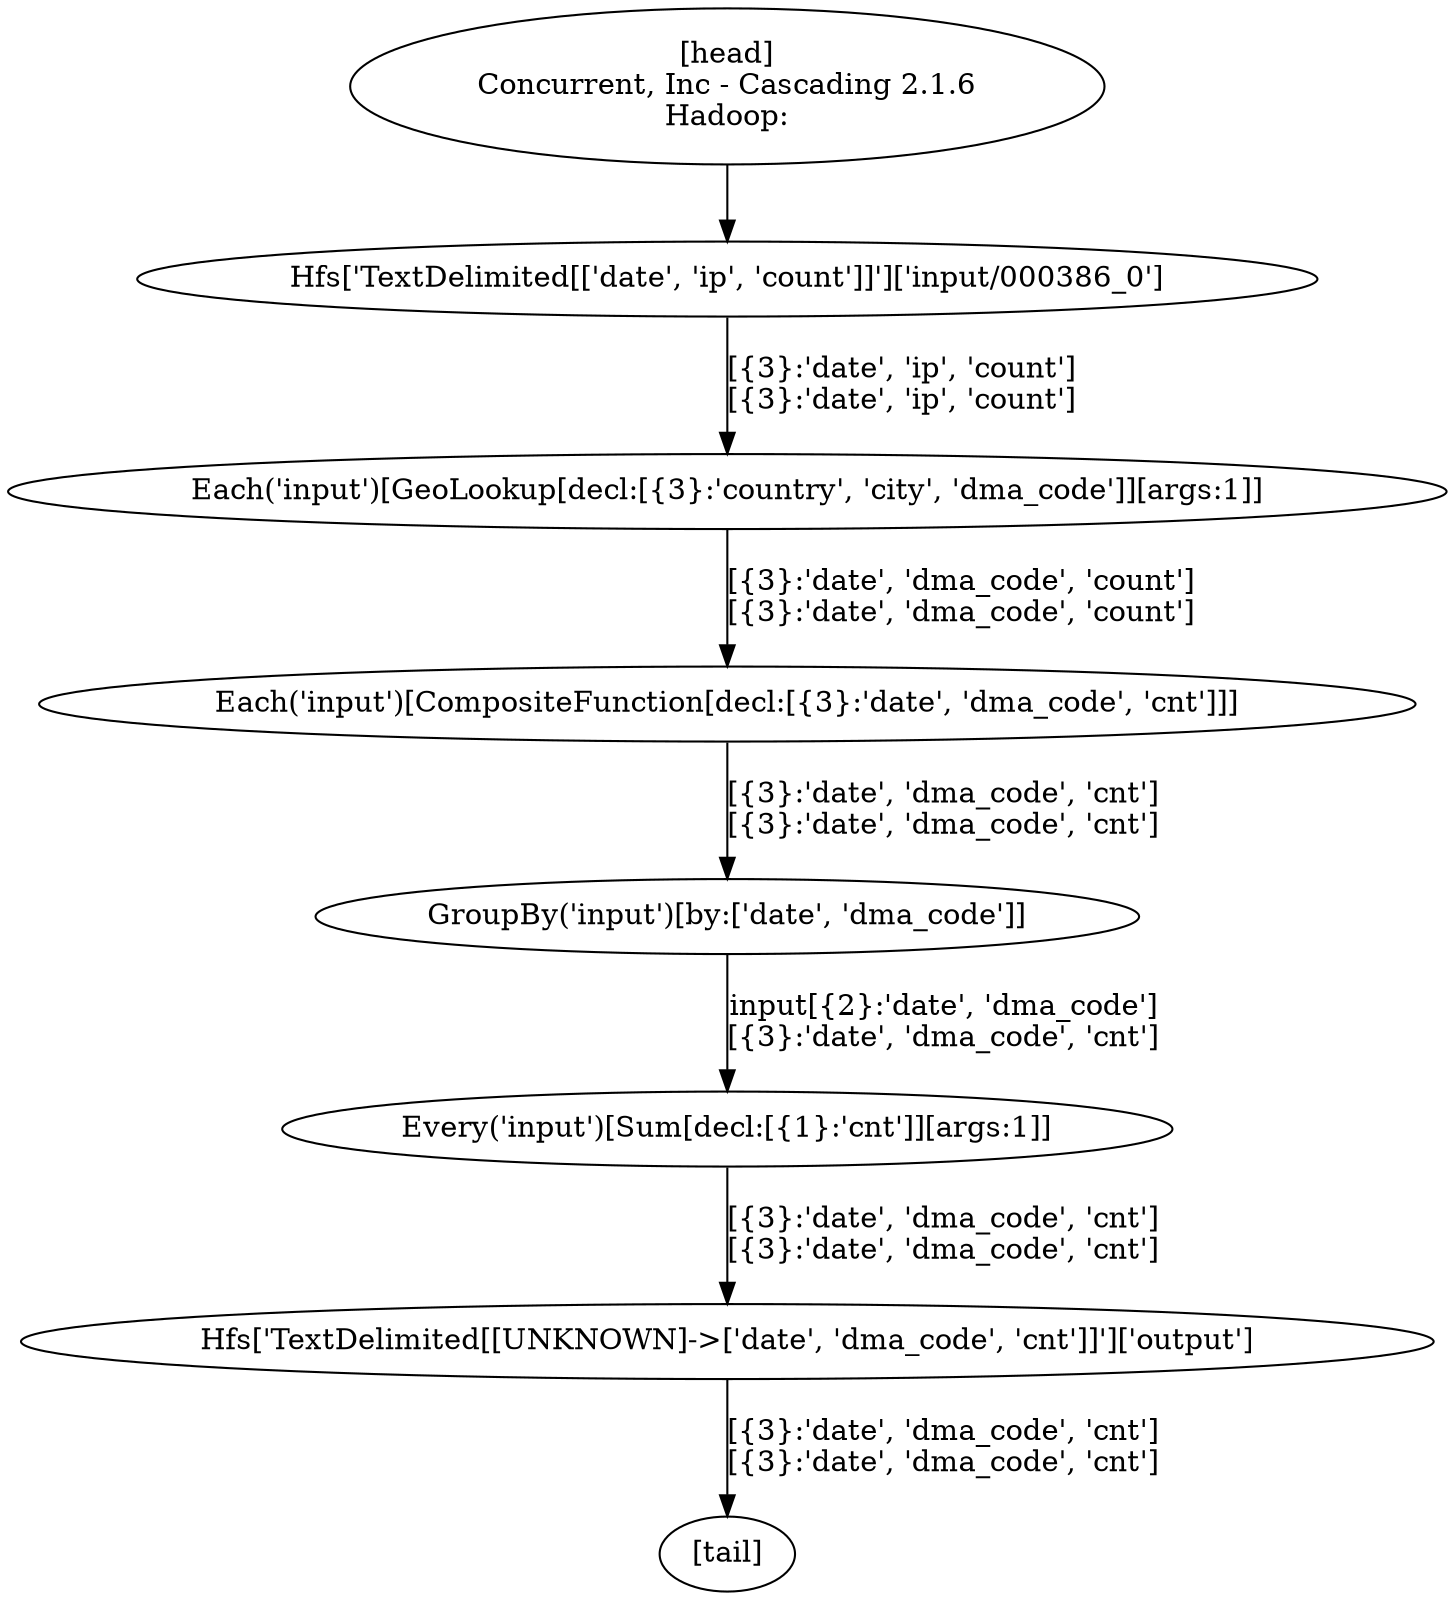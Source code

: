 digraph G {
  1 [label = "Every('input')[Sum[decl:[{1}:'cnt']][args:1]]"];
  2 [label = "Hfs['TextDelimited[[UNKNOWN]->['date', 'dma_code', 'cnt']]']['output']"];
  3 [label = "GroupBy('input')[by:['date', 'dma_code']]"];
  4 [label = "Each('input')[CompositeFunction[decl:[{3}:'date', 'dma_code', 'cnt']]]"];
  5 [label = "Each('input')[GeoLookup[decl:[{3}:'country', 'city', 'dma_code']][args:1]]"];
  6 [label = "Hfs['TextDelimited[['date', 'ip', 'count']]']['input/000386_0']"];
  7 [label = "[head]\nConcurrent, Inc - Cascading 2.1.6\nHadoop:"];
  8 [label = "[tail]"];
  1 -> 2 [label = "[{3}:'date', 'dma_code', 'cnt']\n[{3}:'date', 'dma_code', 'cnt']"];
  5 -> 4 [label = "[{3}:'date', 'dma_code', 'count']\n[{3}:'date', 'dma_code', 'count']"];
  4 -> 3 [label = "[{3}:'date', 'dma_code', 'cnt']\n[{3}:'date', 'dma_code', 'cnt']"];
  3 -> 1 [label = "input[{2}:'date', 'dma_code']\n[{3}:'date', 'dma_code', 'cnt']"];
  7 -> 6 [label = ""];
  2 -> 8 [label = "[{3}:'date', 'dma_code', 'cnt']\n[{3}:'date', 'dma_code', 'cnt']"];
  6 -> 5 [label = "[{3}:'date', 'ip', 'count']\n[{3}:'date', 'ip', 'count']"];
}
